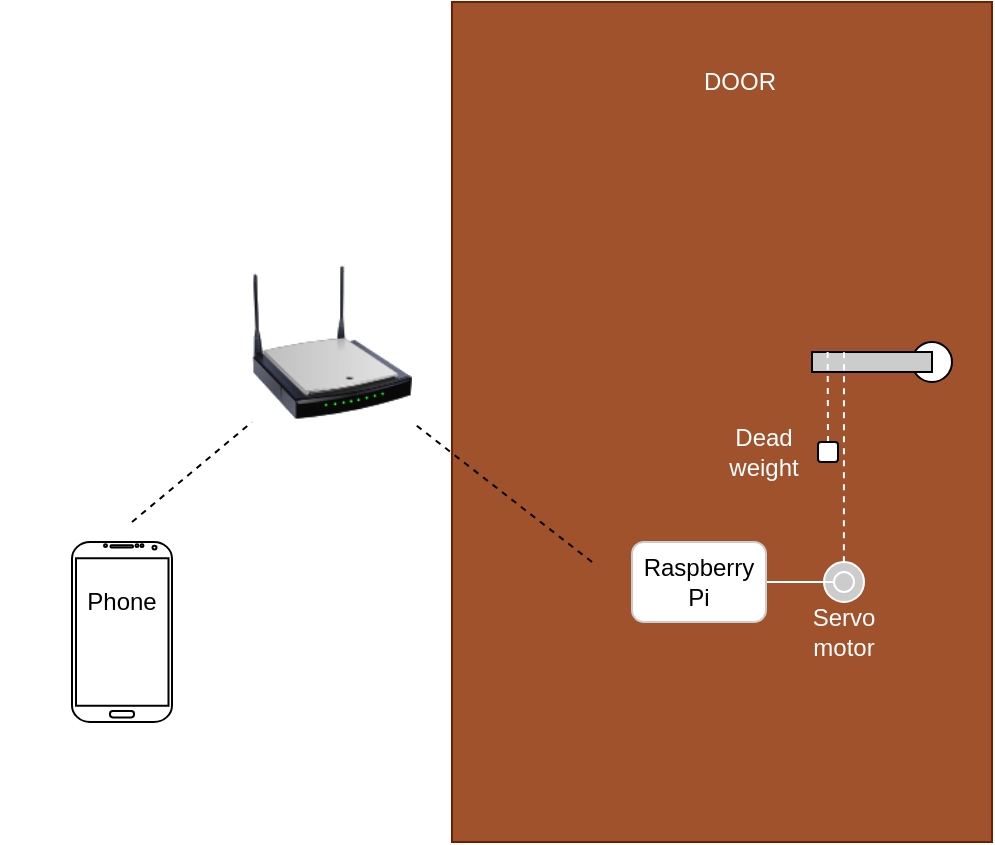 <mxfile version="13.4.5" type="device"><diagram id="iK66QTh6W-H9g4A59BdW" name="Page-1"><mxGraphModel dx="981" dy="579" grid="1" gridSize="10" guides="1" tooltips="1" connect="1" arrows="1" fold="1" page="1" pageScale="1" pageWidth="827" pageHeight="1169" math="0" shadow="0"><root><mxCell id="0"/><mxCell id="1" parent="0"/><mxCell id="Nb3nnRw6AY9OWQ4gnGhL-1" value="" style="rounded=0;whiteSpace=wrap;html=1;fillColor=#a0522d;strokeColor=#6D1F00;fontColor=#ffffff;" vertex="1" parent="1"><mxGeometry x="270" y="140" width="270" height="420" as="geometry"/></mxCell><mxCell id="Nb3nnRw6AY9OWQ4gnGhL-2" value="" style="ellipse;whiteSpace=wrap;html=1;aspect=fixed;" vertex="1" parent="1"><mxGeometry x="500" y="310" width="20" height="20" as="geometry"/></mxCell><mxCell id="Nb3nnRw6AY9OWQ4gnGhL-3" value="" style="rounded=0;whiteSpace=wrap;html=1;fillColor=#CCCCCC;" vertex="1" parent="1"><mxGeometry x="450" y="315" width="60" height="10" as="geometry"/></mxCell><mxCell id="Nb3nnRw6AY9OWQ4gnGhL-4" value="" style="endArrow=none;dashed=1;html=1;strokeColor=#FFFFFF;entryX=0.25;entryY=0;entryDx=0;entryDy=0;exitX=0.722;exitY=0.667;exitDx=0;exitDy=0;exitPerimeter=0;" edge="1" parent="1"><mxGeometry width="50" height="50" relative="1" as="geometry"><mxPoint x="465.94" y="420.14" as="sourcePoint"/><mxPoint x="466" y="315" as="targetPoint"/></mxGeometry></mxCell><mxCell id="Nb3nnRw6AY9OWQ4gnGhL-6" value="" style="endArrow=none;dashed=1;html=1;strokeColor=#FFFFFF;entryX=0.25;entryY=0;entryDx=0;entryDy=0;" edge="1" parent="1"><mxGeometry width="50" height="50" relative="1" as="geometry"><mxPoint x="458" y="360" as="sourcePoint"/><mxPoint x="457.82" y="315" as="targetPoint"/></mxGeometry></mxCell><mxCell id="Nb3nnRw6AY9OWQ4gnGhL-8" value="" style="rounded=1;whiteSpace=wrap;html=1;" vertex="1" parent="1"><mxGeometry x="453" y="360" width="10" height="10" as="geometry"/></mxCell><mxCell id="Nb3nnRw6AY9OWQ4gnGhL-12" value="" style="ellipse;whiteSpace=wrap;html=1;aspect=fixed;rounded=0;strokeColor=#FFFFFF;fillColor=#CCCCCC;" vertex="1" parent="1"><mxGeometry x="456" y="420" width="20" height="20" as="geometry"/></mxCell><mxCell id="Nb3nnRw6AY9OWQ4gnGhL-13" value="" style="ellipse;whiteSpace=wrap;html=1;aspect=fixed;rounded=0;strokeColor=#FFFFFF;fillColor=#CCCCCC;" vertex="1" parent="1"><mxGeometry x="461" y="425" width="10" height="10" as="geometry"/></mxCell><mxCell id="Nb3nnRw6AY9OWQ4gnGhL-15" style="edgeStyle=orthogonalEdgeStyle;rounded=0;orthogonalLoop=1;jettySize=auto;html=1;entryX=0;entryY=0.5;entryDx=0;entryDy=0;strokeColor=#FFFFFF;endArrow=none;endFill=0;" edge="1" parent="1" source="Nb3nnRw6AY9OWQ4gnGhL-14" target="Nb3nnRw6AY9OWQ4gnGhL-13"><mxGeometry relative="1" as="geometry"/></mxCell><mxCell id="Nb3nnRw6AY9OWQ4gnGhL-14" value="Raspberry Pi" style="rounded=1;whiteSpace=wrap;html=1;fillColor=#FFFFFF;strokeColor=#CCCCCC;" vertex="1" parent="1"><mxGeometry x="360" y="410" width="67" height="40" as="geometry"/></mxCell><mxCell id="Nb3nnRw6AY9OWQ4gnGhL-16" value="Servo motor" style="text;html=1;align=center;verticalAlign=middle;whiteSpace=wrap;rounded=0;fontColor=#FFFFFF;" vertex="1" parent="1"><mxGeometry x="446" y="440" width="40" height="30" as="geometry"/></mxCell><mxCell id="Nb3nnRw6AY9OWQ4gnGhL-17" value="Dead weight" style="text;html=1;align=center;verticalAlign=middle;whiteSpace=wrap;rounded=0;fontColor=#FFFFFF;" vertex="1" parent="1"><mxGeometry x="406" y="350" width="40" height="30" as="geometry"/></mxCell><mxCell id="Nb3nnRw6AY9OWQ4gnGhL-18" value="" style="image;html=1;image=img/lib/clip_art/networking/Wireless_Router_N_128x128.png;rounded=0;strokeColor=#CCCCCC;fillColor=none;fontColor=#FFFFFF;" vertex="1" parent="1"><mxGeometry x="170" y="270" width="80" height="80" as="geometry"/></mxCell><mxCell id="Nb3nnRw6AY9OWQ4gnGhL-19" value="gfhfhgfhgfhgfhgasdasd" style="verticalLabelPosition=bottom;verticalAlign=top;html=1;shadow=0;dashed=0;strokeWidth=1;shape=mxgraph.android.phone2;rounded=0;fillColor=none;fontColor=#FFFFFF;" vertex="1" parent="1"><mxGeometry x="80" y="410" width="50" height="90" as="geometry"/></mxCell><mxCell id="Nb3nnRw6AY9OWQ4gnGhL-20" value="&lt;font color=&quot;#000000&quot;&gt;Phone&lt;/font&gt;" style="text;html=1;strokeColor=none;fillColor=none;align=center;verticalAlign=middle;whiteSpace=wrap;rounded=0;fontColor=#FFFFFF;" vertex="1" parent="1"><mxGeometry x="85" y="430" width="40" height="20" as="geometry"/></mxCell><mxCell id="Nb3nnRw6AY9OWQ4gnGhL-21" value="" style="endArrow=none;dashed=1;html=1;fontColor=#FFFFFF;entryX=0;entryY=1;entryDx=0;entryDy=0;" edge="1" parent="1" target="Nb3nnRw6AY9OWQ4gnGhL-18"><mxGeometry width="50" height="50" relative="1" as="geometry"><mxPoint x="110" y="400" as="sourcePoint"/><mxPoint x="160" y="350" as="targetPoint"/></mxGeometry></mxCell><mxCell id="Nb3nnRw6AY9OWQ4gnGhL-23" value="" style="endArrow=none;dashed=1;html=1;fontColor=#FFFFFF;entryX=1;entryY=1;entryDx=0;entryDy=0;" edge="1" parent="1" target="Nb3nnRw6AY9OWQ4gnGhL-18"><mxGeometry width="50" height="50" relative="1" as="geometry"><mxPoint x="340" y="420" as="sourcePoint"/><mxPoint x="180" y="360" as="targetPoint"/></mxGeometry></mxCell><mxCell id="Nb3nnRw6AY9OWQ4gnGhL-24" value="DOOR" style="text;html=1;strokeColor=none;fillColor=none;align=center;verticalAlign=middle;whiteSpace=wrap;rounded=0;fontColor=#FFFFFF;" vertex="1" parent="1"><mxGeometry x="394" y="170" width="40" height="20" as="geometry"/></mxCell></root></mxGraphModel></diagram></mxfile>
